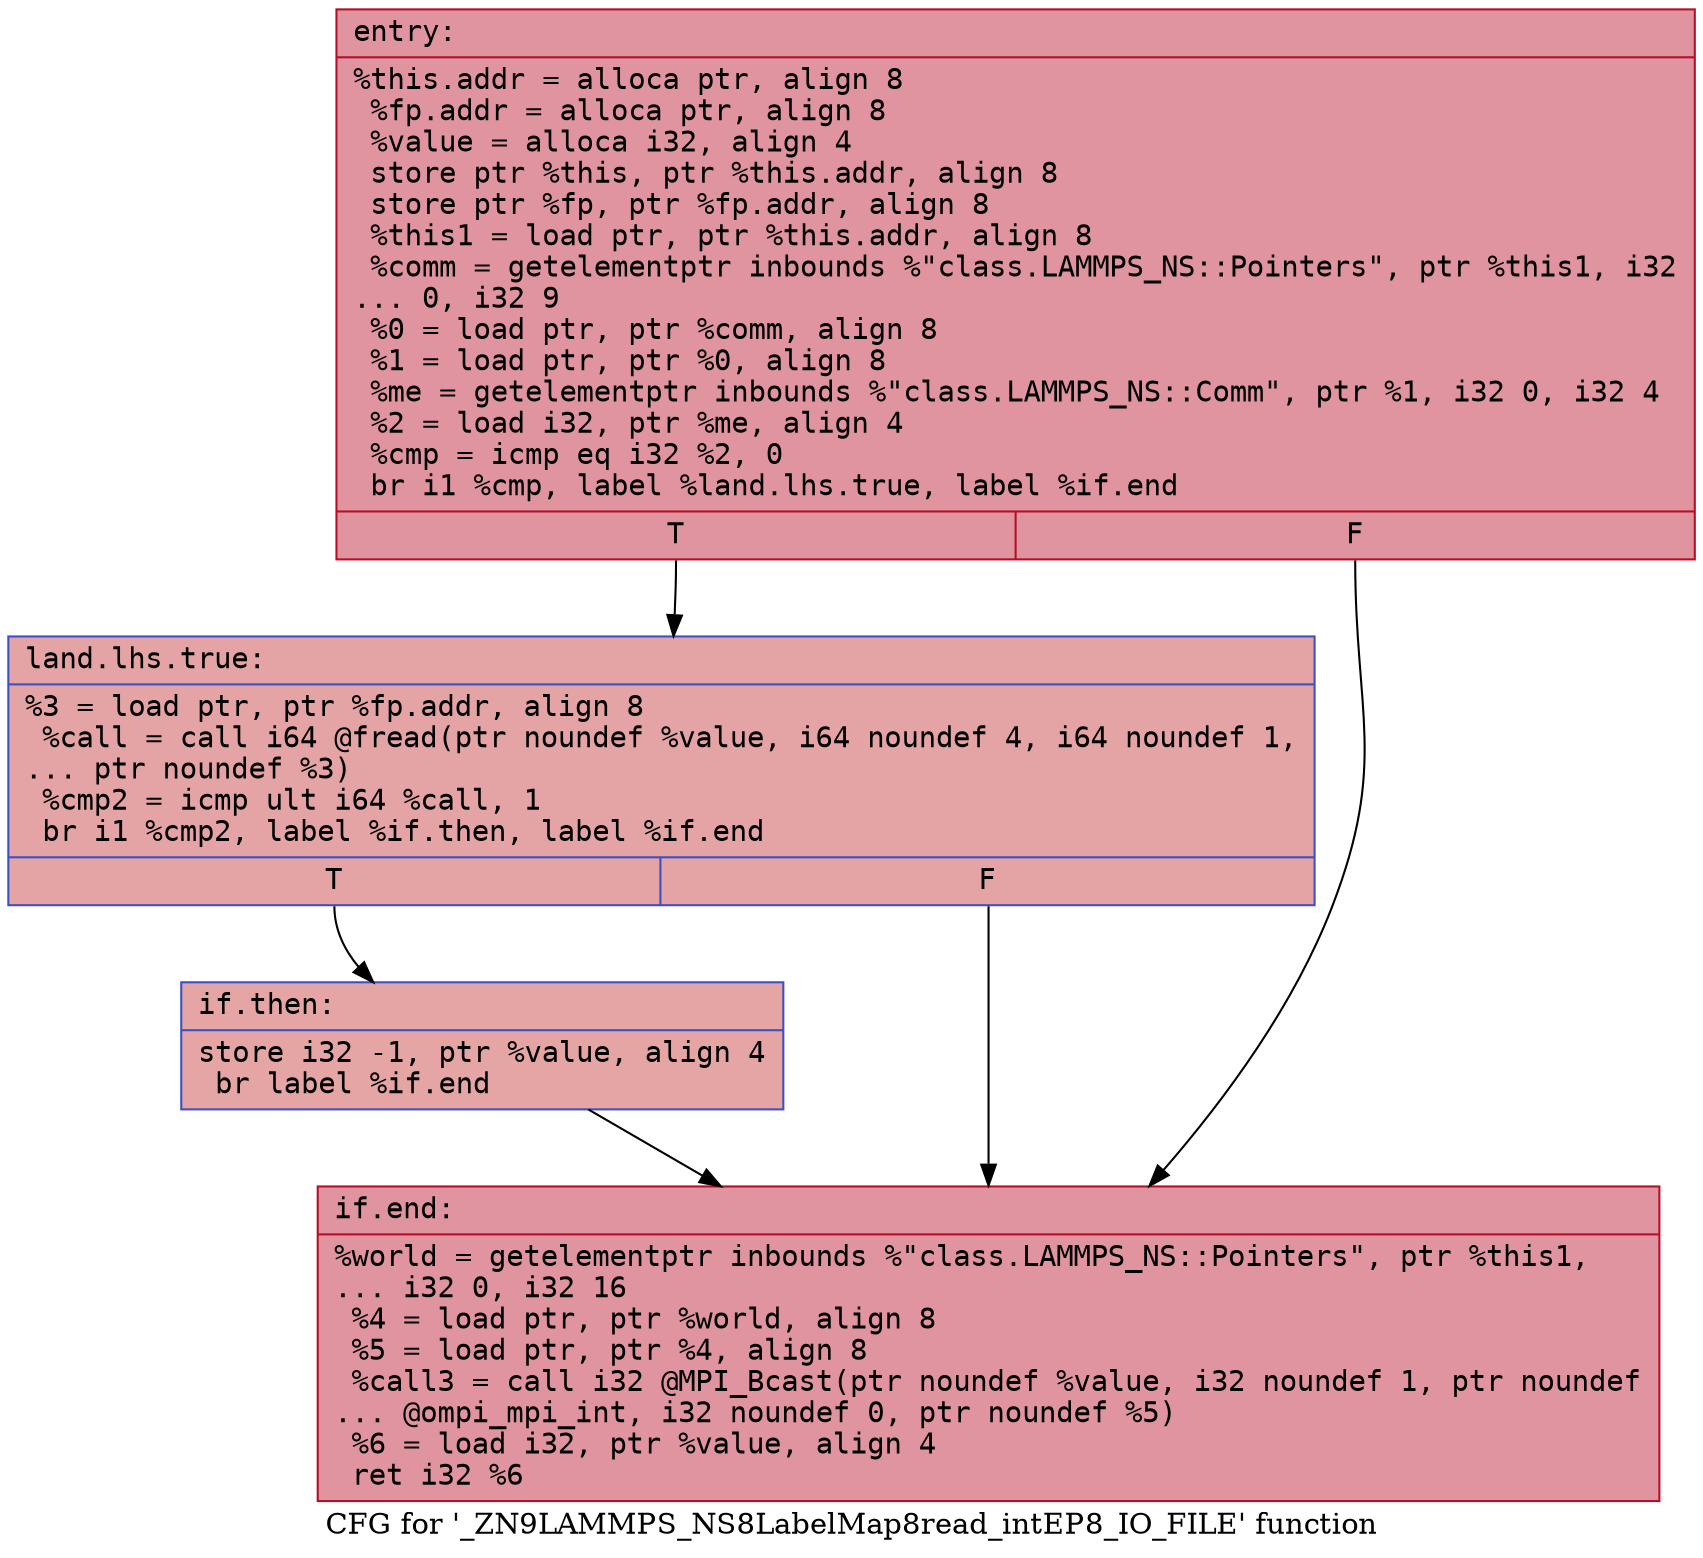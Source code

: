 digraph "CFG for '_ZN9LAMMPS_NS8LabelMap8read_intEP8_IO_FILE' function" {
	label="CFG for '_ZN9LAMMPS_NS8LabelMap8read_intEP8_IO_FILE' function";

	Node0x55bfca12a590 [shape=record,color="#b70d28ff", style=filled, fillcolor="#b70d2870" fontname="Courier",label="{entry:\l|  %this.addr = alloca ptr, align 8\l  %fp.addr = alloca ptr, align 8\l  %value = alloca i32, align 4\l  store ptr %this, ptr %this.addr, align 8\l  store ptr %fp, ptr %fp.addr, align 8\l  %this1 = load ptr, ptr %this.addr, align 8\l  %comm = getelementptr inbounds %\"class.LAMMPS_NS::Pointers\", ptr %this1, i32\l... 0, i32 9\l  %0 = load ptr, ptr %comm, align 8\l  %1 = load ptr, ptr %0, align 8\l  %me = getelementptr inbounds %\"class.LAMMPS_NS::Comm\", ptr %1, i32 0, i32 4\l  %2 = load i32, ptr %me, align 4\l  %cmp = icmp eq i32 %2, 0\l  br i1 %cmp, label %land.lhs.true, label %if.end\l|{<s0>T|<s1>F}}"];
	Node0x55bfca12a590:s0 -> Node0x55bfca12ad00[tooltip="entry -> land.lhs.true\nProbability 37.50%" ];
	Node0x55bfca12a590:s1 -> Node0x55bfca12ad80[tooltip="entry -> if.end\nProbability 62.50%" ];
	Node0x55bfca12ad00 [shape=record,color="#3d50c3ff", style=filled, fillcolor="#c32e3170" fontname="Courier",label="{land.lhs.true:\l|  %3 = load ptr, ptr %fp.addr, align 8\l  %call = call i64 @fread(ptr noundef %value, i64 noundef 4, i64 noundef 1,\l... ptr noundef %3)\l  %cmp2 = icmp ult i64 %call, 1\l  br i1 %cmp2, label %if.then, label %if.end\l|{<s0>T|<s1>F}}"];
	Node0x55bfca12ad00:s0 -> Node0x55bfca12b390[tooltip="land.lhs.true -> if.then\nProbability 50.00%" ];
	Node0x55bfca12ad00:s1 -> Node0x55bfca12ad80[tooltip="land.lhs.true -> if.end\nProbability 50.00%" ];
	Node0x55bfca12b390 [shape=record,color="#3d50c3ff", style=filled, fillcolor="#c5333470" fontname="Courier",label="{if.then:\l|  store i32 -1, ptr %value, align 4\l  br label %if.end\l}"];
	Node0x55bfca12b390 -> Node0x55bfca12ad80[tooltip="if.then -> if.end\nProbability 100.00%" ];
	Node0x55bfca12ad80 [shape=record,color="#b70d28ff", style=filled, fillcolor="#b70d2870" fontname="Courier",label="{if.end:\l|  %world = getelementptr inbounds %\"class.LAMMPS_NS::Pointers\", ptr %this1,\l... i32 0, i32 16\l  %4 = load ptr, ptr %world, align 8\l  %5 = load ptr, ptr %4, align 8\l  %call3 = call i32 @MPI_Bcast(ptr noundef %value, i32 noundef 1, ptr noundef\l... @ompi_mpi_int, i32 noundef 0, ptr noundef %5)\l  %6 = load i32, ptr %value, align 4\l  ret i32 %6\l}"];
}
